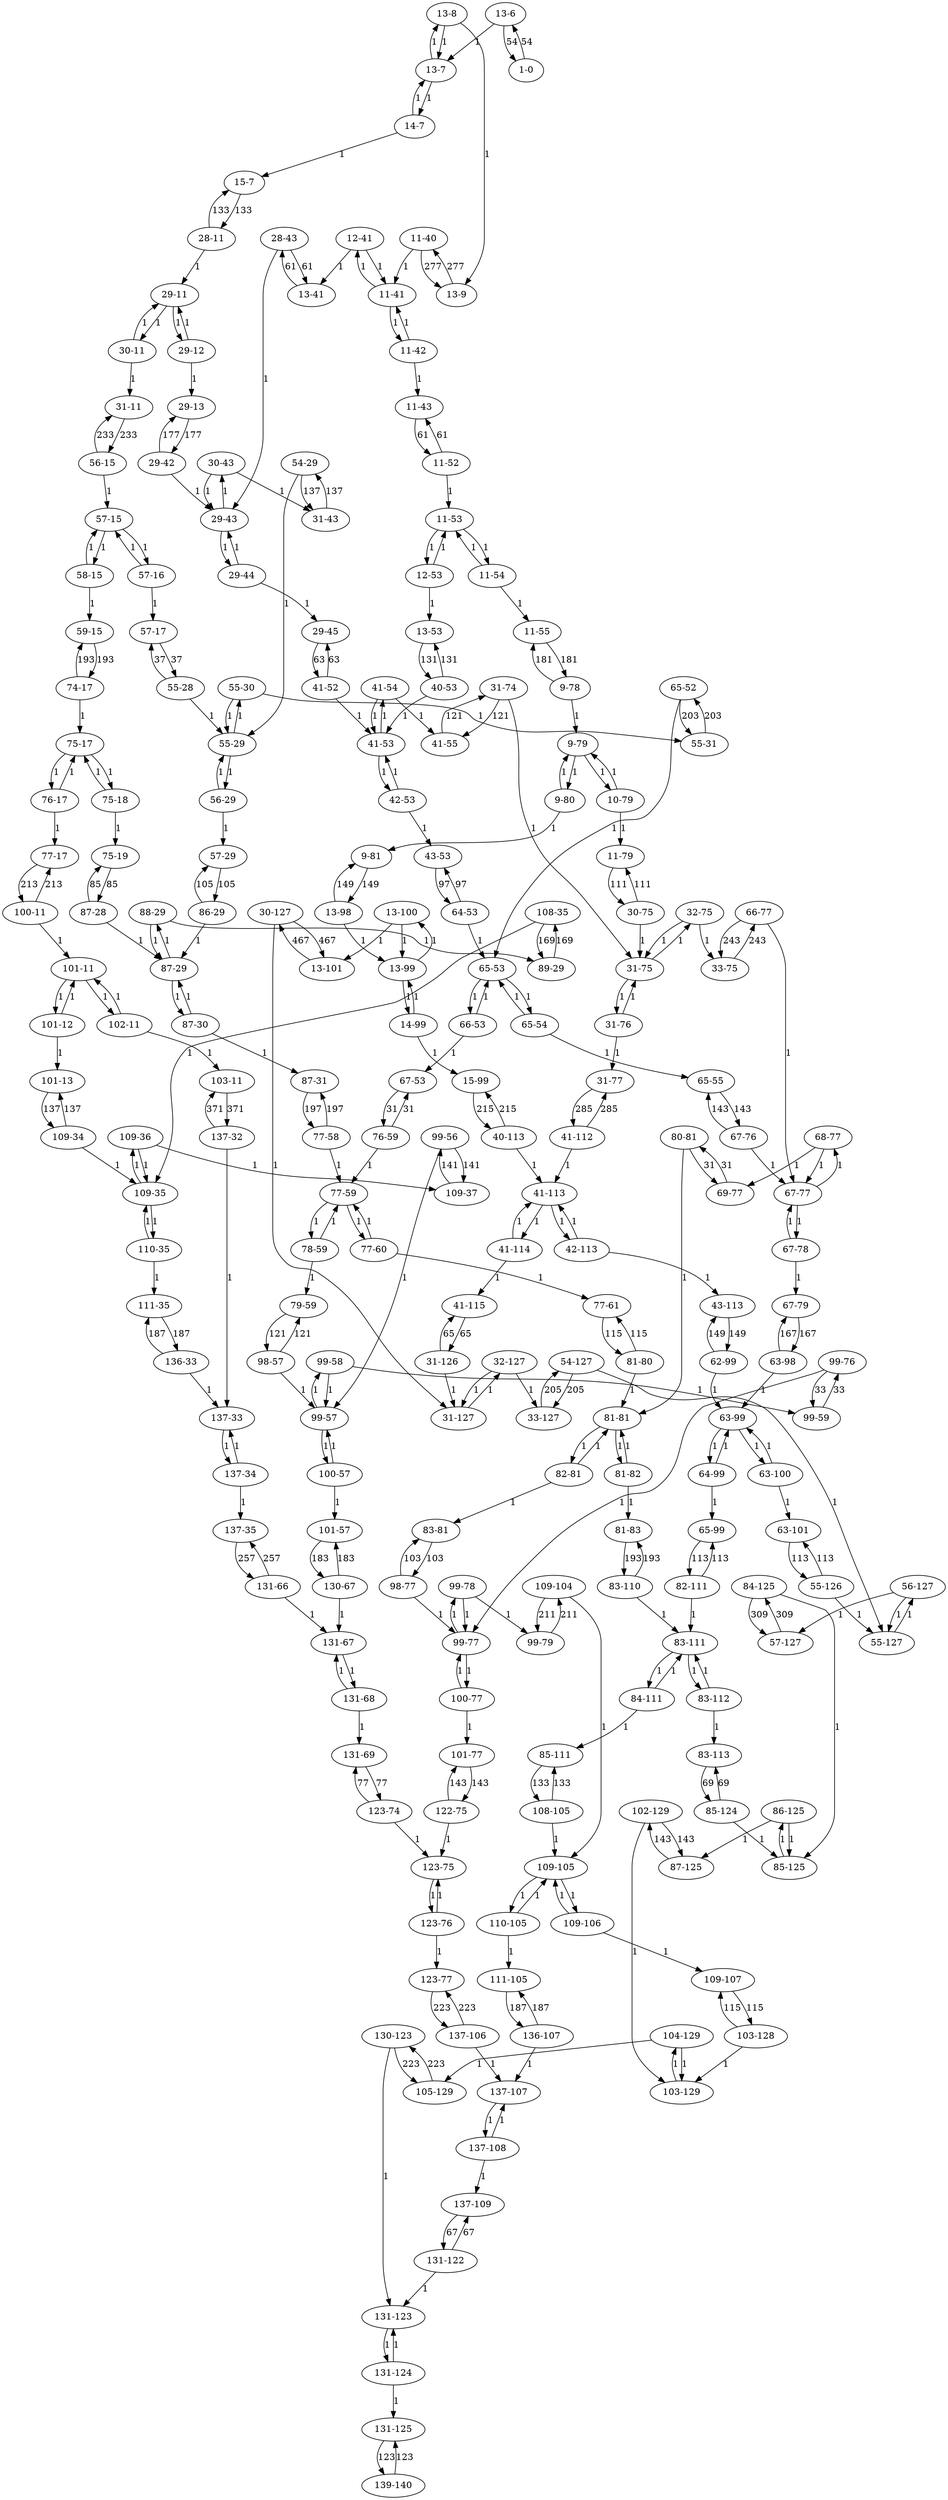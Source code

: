 digraph {
    "103-11" -> "137-32" [label="371"]
    "81-83" -> "83-110" [label="193"]
    "77-59" -> "78-59" [label="1"]
    "77-59" -> "77-60" [label="1"]
    "13-53" -> "40-53" [label="131"]
    "11-55" -> "9-78" [label="181"]
    "41-114" -> "41-113" [label="1"]
    "41-114" -> "41-115" [label="1"]
    "83-112" -> "83-111" [label="1"]
    "83-112" -> "83-113" [label="1"]
    "14-7" -> "13-7" [label="1"]
    "14-7" -> "15-7" [label="1"]
    "105-129" -> "130-123" [label="223"]
    "99-59" -> "99-76" [label="33"]
    "30-127" -> "13-101" [label="467"]
    "30-127" -> "31-127" [label="1"]
    "108-105" -> "109-105" [label="1"]
    "108-105" -> "85-111" [label="133"]
    "84-111" -> "83-111" [label="1"]
    "84-111" -> "85-111" [label="1"]
    "13-41" -> "28-43" [label="61"]
    "9-81" -> "13-98" [label="149"]
    "57-29" -> "86-29" [label="105"]
    "87-29" -> "87-30" [label="1"]
    "87-29" -> "88-29" [label="1"]
    "131-125" -> "139-140" [label="123"]
    "11-41" -> "11-42" [label="1"]
    "11-41" -> "12-41" [label="1"]
    "43-53" -> "64-53" [label="97"]
    "139-140" -> "131-125" [label="123"]
    "40-53" -> "13-53" [label="131"]
    "40-53" -> "41-53" [label="1"]
    "75-17" -> "76-17" [label="1"]
    "75-17" -> "75-18" [label="1"]
    "131-69" -> "123-74" [label="77"]
    "15-99" -> "40-113" [label="215"]
    "87-125" -> "102-129" [label="143"]
    "43-113" -> "62-99" [label="149"]
    "104-129" -> "105-129" [label="1"]
    "104-129" -> "103-129" [label="1"]
    "67-77" -> "67-78" [label="1"]
    "67-77" -> "68-77" [label="1"]
    "41-55" -> "31-74" [label="121"]
    "31-43" -> "54-29" [label="137"]
    "63-98" -> "63-99" [label="1"]
    "63-98" -> "67-79" [label="167"]
    "137-108" -> "137-107" [label="1"]
    "137-108" -> "137-109" [label="1"]
    "137-34" -> "137-35" [label="1"]
    "137-34" -> "137-33" [label="1"]
    "67-53" -> "76-59" [label="31"]
    "87-28" -> "87-29" [label="1"]
    "87-28" -> "75-19" [label="85"]
    "13-99" -> "14-99" [label="1"]
    "13-99" -> "13-100" [label="1"]
    "55-28" -> "55-29" [label="1"]
    "55-28" -> "57-17" [label="37"]
    "9-79" -> "10-79" [label="1"]
    "9-79" -> "9-80" [label="1"]
    "98-77" -> "99-77" [label="1"]
    "98-77" -> "83-81" [label="103"]
    "33-75" -> "66-77" [label="243"]
    "99-79" -> "109-104" [label="211"]
    "88-29" -> "87-29" [label="1"]
    "88-29" -> "89-29" [label="1"]
    "83-110" -> "81-83" [label="193"]
    "83-110" -> "83-111" [label="1"]
    "108-35" -> "89-29" [label="169"]
    "108-35" -> "109-35" [label="1"]
    "41-112" -> "41-113" [label="1"]
    "41-112" -> "31-77" [label="285"]
    "55-29" -> "56-29" [label="1"]
    "55-29" -> "55-30" [label="1"]
    "62-99" -> "43-113" [label="149"]
    "62-99" -> "63-99" [label="1"]
    "82-81" -> "83-81" [label="1"]
    "82-81" -> "81-81" [label="1"]
    "29-42" -> "29-43" [label="1"]
    "29-42" -> "29-13" [label="177"]
    "81-81" -> "82-81" [label="1"]
    "81-81" -> "81-82" [label="1"]
    "33-127" -> "54-127" [label="205"]
    "57-127" -> "84-125" [label="309"]
    "123-74" -> "131-69" [label="77"]
    "123-74" -> "123-75" [label="1"]
    "99-56" -> "99-57" [label="1"]
    "99-56" -> "109-37" [label="141"]
    "65-54" -> "65-55" [label="1"]
    "65-54" -> "65-53" [label="1"]
    "137-32" -> "137-33" [label="1"]
    "137-32" -> "103-11" [label="371"]
    "137-109" -> "131-122" [label="67"]
    "98-57" -> "79-59" [label="121"]
    "98-57" -> "99-57" [label="1"]
    "83-81" -> "98-77" [label="103"]
    "56-127" -> "55-127" [label="1"]
    "56-127" -> "57-127" [label="1"]
    "28-11" -> "15-7" [label="133"]
    "28-11" -> "29-11" [label="1"]
    "11-53" -> "11-54" [label="1"]
    "11-53" -> "12-53" [label="1"]
    "11-52" -> "11-43" [label="61"]
    "11-52" -> "11-53" [label="1"]
    "131-66" -> "131-67" [label="1"]
    "131-66" -> "137-35" [label="257"]
    "77-58" -> "87-31" [label="197"]
    "77-58" -> "77-59" [label="1"]
    "42-53" -> "41-53" [label="1"]
    "42-53" -> "43-53" [label="1"]
    "101-57" -> "130-67" [label="183"]
    "42-113" -> "43-113" [label="1"]
    "42-113" -> "41-113" [label="1"]
    "14-99" -> "13-99" [label="1"]
    "14-99" -> "15-99" [label="1"]
    "131-124" -> "131-125" [label="1"]
    "131-124" -> "131-123" [label="1"]
    "75-19" -> "87-28" [label="85"]
    "31-77" -> "41-112" [label="285"]
    "99-57" -> "100-57" [label="1"]
    "99-57" -> "99-58" [label="1"]
    "86-125" -> "87-125" [label="1"]
    "86-125" -> "85-125" [label="1"]
    "130-123" -> "105-129" [label="223"]
    "130-123" -> "131-123" [label="1"]
    "32-127" -> "33-127" [label="1"]
    "32-127" -> "31-127" [label="1"]
    "67-76" -> "65-55" [label="143"]
    "67-76" -> "67-77" [label="1"]
    "81-80" -> "81-81" [label="1"]
    "81-80" -> "77-61" [label="115"]
    "68-77" -> "69-77" [label="1"]
    "68-77" -> "67-77" [label="1"]
    "123-76" -> "123-77" [label="1"]
    "123-76" -> "123-75" [label="1"]
    "85-124" -> "85-125" [label="1"]
    "85-124" -> "83-113" [label="69"]
    "41-52" -> "41-53" [label="1"]
    "41-52" -> "29-45" [label="63"]
    "54-127" -> "33-127" [label="205"]
    "54-127" -> "55-127" [label="1"]
    "29-44" -> "29-45" [label="1"]
    "29-44" -> "29-43" [label="1"]
    "111-105" -> "136-107" [label="187"]
    "136-107" -> "111-105" [label="187"]
    "136-107" -> "137-107" [label="1"]
    "66-77" -> "67-77" [label="1"]
    "66-77" -> "33-75" [label="243"]
    "83-113" -> "85-124" [label="69"]
    "10-79" -> "9-79" [label="1"]
    "10-79" -> "11-79" [label="1"]
    "31-126" -> "41-115" [label="65"]
    "31-126" -> "31-127" [label="1"]
    "66-53" -> "65-53" [label="1"]
    "66-53" -> "67-53" [label="1"]
    "80-81" -> "69-77" [label="31"]
    "80-81" -> "81-81" [label="1"]
    "77-61" -> "81-80" [label="115"]
    "58-15" -> "59-15" [label="1"]
    "58-15" -> "57-15" [label="1"]
    "11-43" -> "11-52" [label="61"]
    "41-115" -> "31-126" [label="65"]
    "74-17" -> "59-15" [label="193"]
    "74-17" -> "75-17" [label="1"]
    "56-15" -> "31-11" [label="233"]
    "56-15" -> "57-15" [label="1"]
    "13-8" -> "13-9" [label="1"]
    "13-8" -> "13-7" [label="1"]
    "100-11" -> "101-11" [label="1"]
    "100-11" -> "77-17" [label="213"]
    "76-59" -> "77-59" [label="1"]
    "76-59" -> "67-53" [label="31"]
    "31-74" -> "41-55" [label="121"]
    "31-74" -> "31-75" [label="1"]
    "111-35" -> "136-33" [label="187"]
    "55-126" -> "55-127" [label="1"]
    "55-126" -> "63-101" [label="113"]
    "56-29" -> "57-29" [label="1"]
    "56-29" -> "55-29" [label="1"]
    "13-6" -> "13-7" [label="1"]
    "13-6" -> "1-0" [label="54"]
    "41-113" -> "41-114" [label="1"]
    "41-113" -> "42-113" [label="1"]
    "54-29" -> "55-29" [label="1"]
    "54-29" -> "31-43" [label="137"]
    "11-40" -> "13-9" [label="277"]
    "11-40" -> "11-41" [label="1"]
    "30-43" -> "29-43" [label="1"]
    "30-43" -> "31-43" [label="1"]
    "55-31" -> "65-52" [label="203"]
    "57-17" -> "55-28" [label="37"]
    "29-13" -> "29-42" [label="177"]
    "15-7" -> "28-11" [label="133"]
    "31-75" -> "32-75" [label="1"]
    "31-75" -> "31-76" [label="1"]
    "131-122" -> "131-123" [label="1"]
    "131-122" -> "137-109" [label="67"]
    "101-13" -> "109-34" [label="137"]
    "1-0" -> "13-6" [label="54"]
    "130-67" -> "131-67" [label="1"]
    "130-67" -> "101-57" [label="183"]
    "64-53" -> "65-53" [label="1"]
    "64-53" -> "43-53" [label="97"]
    "65-53" -> "65-54" [label="1"]
    "65-53" -> "66-53" [label="1"]
    "31-76" -> "31-75" [label="1"]
    "31-76" -> "31-77" [label="1"]
    "9-78" -> "11-55" [label="181"]
    "9-78" -> "9-79" [label="1"]
    "65-99" -> "82-111" [label="113"]
    "11-54" -> "11-53" [label="1"]
    "11-54" -> "11-55" [label="1"]
    "13-101" -> "30-127" [label="467"]
    "29-43" -> "29-44" [label="1"]
    "29-43" -> "30-43" [label="1"]
    "103-128" -> "109-107" [label="115"]
    "103-128" -> "103-129" [label="1"]
    "75-18" -> "75-19" [label="1"]
    "75-18" -> "75-17" [label="1"]
    "81-82" -> "81-81" [label="1"]
    "81-82" -> "81-83" [label="1"]
    "9-80" -> "9-79" [label="1"]
    "9-80" -> "9-81" [label="1"]
    "84-125" -> "85-125" [label="1"]
    "84-125" -> "57-127" [label="309"]
    "109-34" -> "101-13" [label="137"]
    "109-34" -> "109-35" [label="1"]
    "110-35" -> "111-35" [label="1"]
    "110-35" -> "109-35" [label="1"]
    "79-59" -> "98-57" [label="121"]
    "137-106" -> "123-77" [label="223"]
    "137-106" -> "137-107" [label="1"]
    "109-104" -> "109-105" [label="1"]
    "109-104" -> "99-79" [label="211"]
    "12-53" -> "13-53" [label="1"]
    "12-53" -> "11-53" [label="1"]
    "11-42" -> "11-43" [label="1"]
    "11-42" -> "11-41" [label="1"]
    "63-101" -> "55-126" [label="113"]
    "101-11" -> "101-12" [label="1"]
    "101-11" -> "102-11" [label="1"]
    "89-29" -> "108-35" [label="169"]
    "76-17" -> "77-17" [label="1"]
    "76-17" -> "75-17" [label="1"]
    "41-53" -> "42-53" [label="1"]
    "41-53" -> "41-54" [label="1"]
    "63-100" -> "63-101" [label="1"]
    "63-100" -> "63-99" [label="1"]
    "13-98" -> "9-81" [label="149"]
    "13-98" -> "13-99" [label="1"]
    "87-30" -> "87-31" [label="1"]
    "87-30" -> "87-29" [label="1"]
    "131-68" -> "131-67" [label="1"]
    "131-68" -> "131-69" [label="1"]
    "29-45" -> "41-52" [label="63"]
    "103-129" -> "104-129" [label="1"]
    "69-77" -> "80-81" [label="31"]
    "100-57" -> "99-57" [label="1"]
    "100-57" -> "101-57" [label="1"]
    "67-79" -> "63-98" [label="167"]
    "136-33" -> "111-35" [label="187"]
    "136-33" -> "137-33" [label="1"]
    "131-67" -> "131-68" [label="1"]
    "131-123" -> "131-124" [label="1"]
    "102-129" -> "103-129" [label="1"]
    "102-129" -> "87-125" [label="143"]
    "78-59" -> "77-59" [label="1"]
    "78-59" -> "79-59" [label="1"]
    "85-125" -> "86-125" [label="1"]
    "13-100" -> "13-99" [label="1"]
    "13-100" -> "13-101" [label="1"]
    "85-111" -> "108-105" [label="133"]
    "83-111" -> "83-112" [label="1"]
    "83-111" -> "84-111" [label="1"]
    "64-99" -> "65-99" [label="1"]
    "64-99" -> "63-99" [label="1"]
    "137-33" -> "137-34" [label="1"]
    "63-99" -> "63-100" [label="1"]
    "63-99" -> "64-99" [label="1"]
    "110-105" -> "111-105" [label="1"]
    "110-105" -> "109-105" [label="1"]
    "101-12" -> "101-13" [label="1"]
    "101-12" -> "101-11" [label="1"]
    "99-77" -> "99-78" [label="1"]
    "99-77" -> "100-77" [label="1"]
    "65-52" -> "55-31" [label="203"]
    "65-52" -> "65-53" [label="1"]
    "109-37" -> "99-56" [label="141"]
    "32-75" -> "31-75" [label="1"]
    "32-75" -> "33-75" [label="1"]
    "65-55" -> "67-76" [label="143"]
    "109-106" -> "109-107" [label="1"]
    "109-106" -> "109-105" [label="1"]
    "99-58" -> "99-57" [label="1"]
    "99-58" -> "99-59" [label="1"]
    "41-54" -> "41-53" [label="1"]
    "41-54" -> "41-55" [label="1"]
    "40-113" -> "41-113" [label="1"]
    "40-113" -> "15-99" [label="215"]
    "137-35" -> "131-66" [label="257"]
    "101-77" -> "122-75" [label="143"]
    "109-107" -> "103-128" [label="115"]
    "31-127" -> "32-127" [label="1"]
    "57-15" -> "58-15" [label="1"]
    "57-15" -> "57-16" [label="1"]
    "30-75" -> "31-75" [label="1"]
    "30-75" -> "11-79" [label="111"]
    "123-75" -> "123-76" [label="1"]
    "87-31" -> "77-58" [label="197"]
    "99-78" -> "99-79" [label="1"]
    "99-78" -> "99-77" [label="1"]
    "77-60" -> "77-61" [label="1"]
    "77-60" -> "77-59" [label="1"]
    "137-107" -> "137-108" [label="1"]
    "11-79" -> "30-75" [label="111"]
    "29-11" -> "30-11" [label="1"]
    "29-11" -> "29-12" [label="1"]
    "109-36" -> "109-35" [label="1"]
    "109-36" -> "109-37" [label="1"]
    "55-127" -> "56-127" [label="1"]
    "102-11" -> "101-11" [label="1"]
    "102-11" -> "103-11" [label="1"]
    "82-111" -> "83-111" [label="1"]
    "82-111" -> "65-99" [label="113"]
    "13-9" -> "11-40" [label="277"]
    "109-35" -> "110-35" [label="1"]
    "109-35" -> "109-36" [label="1"]
    "31-11" -> "56-15" [label="233"]
    "86-29" -> "87-29" [label="1"]
    "86-29" -> "57-29" [label="105"]
    "100-77" -> "101-77" [label="1"]
    "100-77" -> "99-77" [label="1"]
    "12-41" -> "11-41" [label="1"]
    "12-41" -> "13-41" [label="1"]
    "13-7" -> "13-8" [label="1"]
    "13-7" -> "14-7" [label="1"]
    "30-11" -> "29-11" [label="1"]
    "30-11" -> "31-11" [label="1"]
    "99-76" -> "99-77" [label="1"]
    "99-76" -> "99-59" [label="33"]
    "28-43" -> "29-43" [label="1"]
    "28-43" -> "13-41" [label="61"]
    "55-30" -> "55-29" [label="1"]
    "55-30" -> "55-31" [label="1"]
    "109-105" -> "110-105" [label="1"]
    "109-105" -> "109-106" [label="1"]
    "67-78" -> "67-79" [label="1"]
    "67-78" -> "67-77" [label="1"]
    "77-17" -> "100-11" [label="213"]
    "57-16" -> "57-17" [label="1"]
    "57-16" -> "57-15" [label="1"]
    "123-77" -> "137-106" [label="223"]
    "122-75" -> "101-77" [label="143"]
    "122-75" -> "123-75" [label="1"]
    "59-15" -> "74-17" [label="193"]
    "29-12" -> "29-13" [label="1"]
    "29-12" -> "29-11" [label="1"]
}